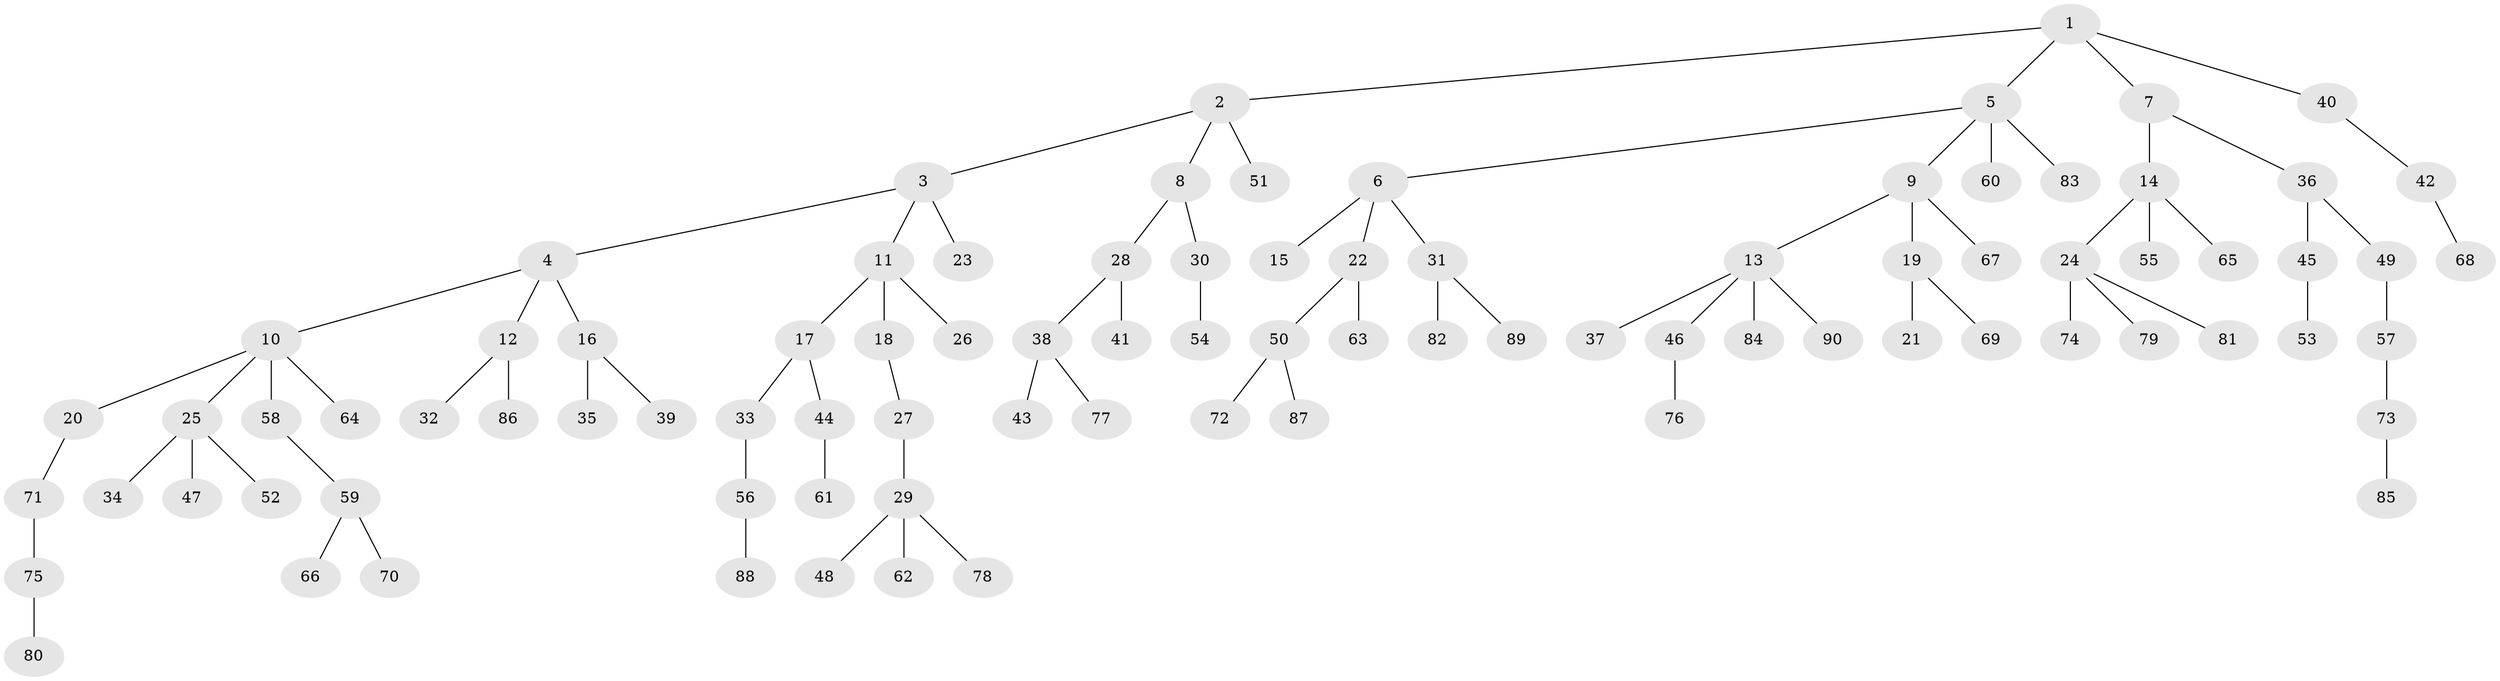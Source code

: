// Generated by graph-tools (version 1.1) at 2025/26/03/09/25 03:26:29]
// undirected, 90 vertices, 89 edges
graph export_dot {
graph [start="1"]
  node [color=gray90,style=filled];
  1;
  2;
  3;
  4;
  5;
  6;
  7;
  8;
  9;
  10;
  11;
  12;
  13;
  14;
  15;
  16;
  17;
  18;
  19;
  20;
  21;
  22;
  23;
  24;
  25;
  26;
  27;
  28;
  29;
  30;
  31;
  32;
  33;
  34;
  35;
  36;
  37;
  38;
  39;
  40;
  41;
  42;
  43;
  44;
  45;
  46;
  47;
  48;
  49;
  50;
  51;
  52;
  53;
  54;
  55;
  56;
  57;
  58;
  59;
  60;
  61;
  62;
  63;
  64;
  65;
  66;
  67;
  68;
  69;
  70;
  71;
  72;
  73;
  74;
  75;
  76;
  77;
  78;
  79;
  80;
  81;
  82;
  83;
  84;
  85;
  86;
  87;
  88;
  89;
  90;
  1 -- 2;
  1 -- 5;
  1 -- 7;
  1 -- 40;
  2 -- 3;
  2 -- 8;
  2 -- 51;
  3 -- 4;
  3 -- 11;
  3 -- 23;
  4 -- 10;
  4 -- 12;
  4 -- 16;
  5 -- 6;
  5 -- 9;
  5 -- 60;
  5 -- 83;
  6 -- 15;
  6 -- 22;
  6 -- 31;
  7 -- 14;
  7 -- 36;
  8 -- 28;
  8 -- 30;
  9 -- 13;
  9 -- 19;
  9 -- 67;
  10 -- 20;
  10 -- 25;
  10 -- 58;
  10 -- 64;
  11 -- 17;
  11 -- 18;
  11 -- 26;
  12 -- 32;
  12 -- 86;
  13 -- 37;
  13 -- 46;
  13 -- 84;
  13 -- 90;
  14 -- 24;
  14 -- 55;
  14 -- 65;
  16 -- 35;
  16 -- 39;
  17 -- 33;
  17 -- 44;
  18 -- 27;
  19 -- 21;
  19 -- 69;
  20 -- 71;
  22 -- 50;
  22 -- 63;
  24 -- 74;
  24 -- 79;
  24 -- 81;
  25 -- 34;
  25 -- 47;
  25 -- 52;
  27 -- 29;
  28 -- 38;
  28 -- 41;
  29 -- 48;
  29 -- 62;
  29 -- 78;
  30 -- 54;
  31 -- 82;
  31 -- 89;
  33 -- 56;
  36 -- 45;
  36 -- 49;
  38 -- 43;
  38 -- 77;
  40 -- 42;
  42 -- 68;
  44 -- 61;
  45 -- 53;
  46 -- 76;
  49 -- 57;
  50 -- 72;
  50 -- 87;
  56 -- 88;
  57 -- 73;
  58 -- 59;
  59 -- 66;
  59 -- 70;
  71 -- 75;
  73 -- 85;
  75 -- 80;
}
